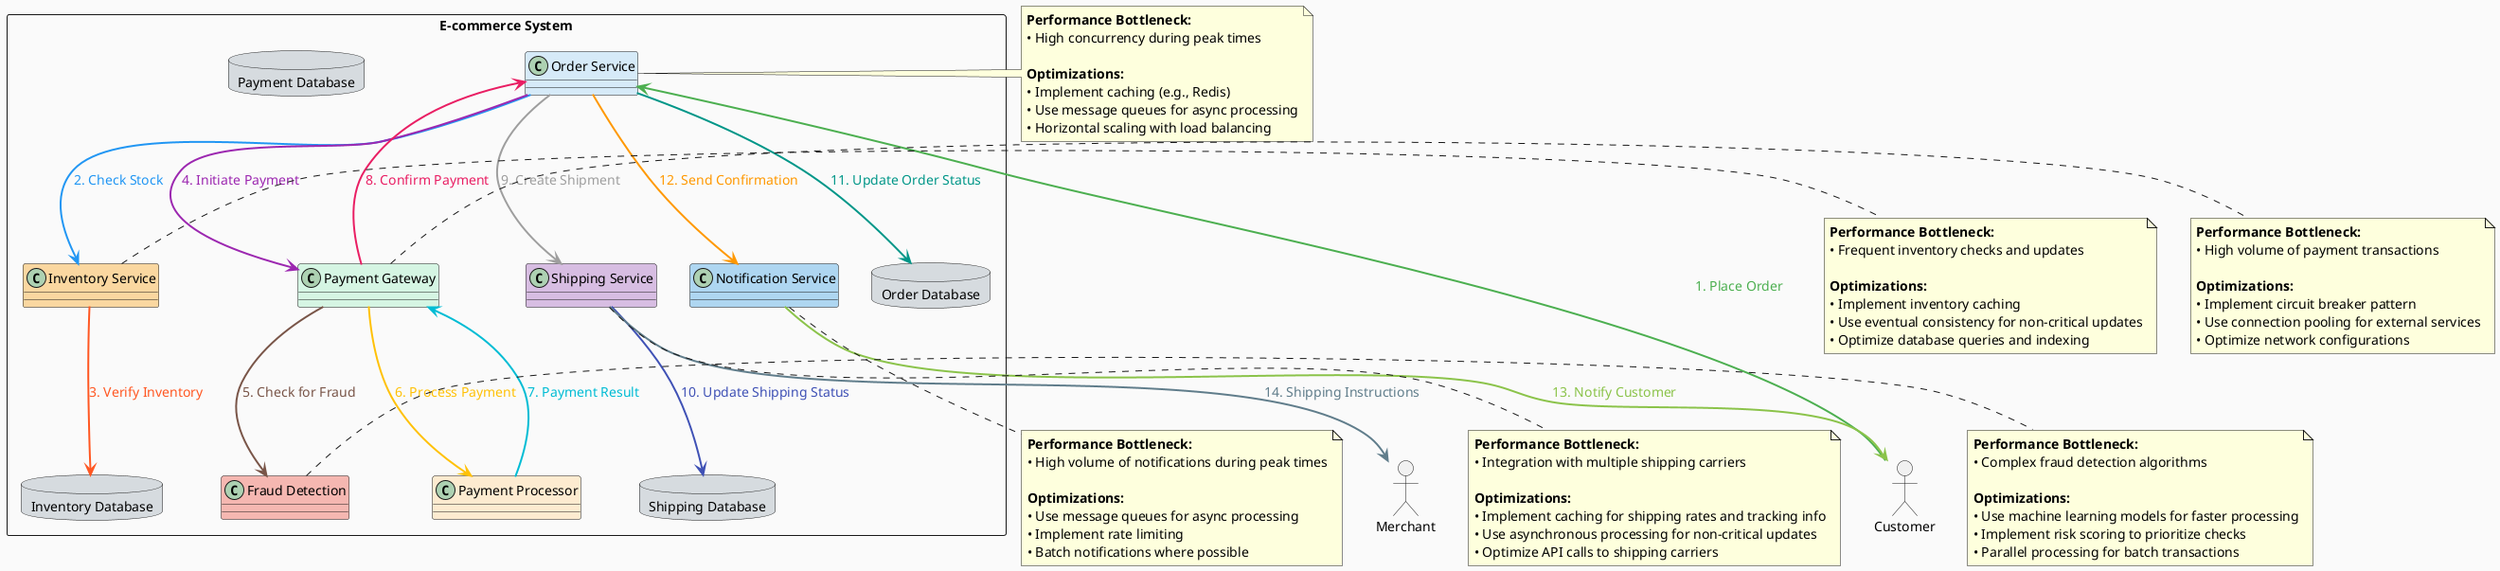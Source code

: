 @startuml Order Payment and Shipping System Architecture

!define RECTANGLE class
!define STORAGE database

skinparam backgroundColor #FAFAFA
skinparam defaultFontName Arial
skinparam defaultFontSize 14
allowmixing


rectangle "E-commerce System" {
    RECTANGLE "Order Service" as orderService #D6EAF8
    RECTANGLE "Payment Gateway" as paymentGateway #D5F5E3
    RECTANGLE "Payment Processor" as paymentProcessor #FDEBD0
    RECTANGLE "Fraud Detection" as fraudDetection #F5B7B1
    RECTANGLE "Shipping Service" as shippingService #D7BDE2
    RECTANGLE "Inventory Service" as inventoryService #FAD7A0
    RECTANGLE "Notification Service" as notificationService #AED6F1
    
    STORAGE "Order Database" as orderDB #D6DBDF
    STORAGE "Payment Database" as paymentDB #D6DBDF
    STORAGE "Shipping Database" as shippingDB #D6DBDF
    STORAGE "Inventory Database" as inventoryDB #D6DBDF
}

actor "Customer" as customer
actor "Merchant" as merchant

customer -[#4CAF50,thickness=2]-> orderService : <color:#4CAF50>1. Place Order</color>
orderService -[#2196F3,thickness=2]-> inventoryService : <color:#2196F3>2. Check Stock</color>
inventoryService -[#FF5722,thickness=2]-> inventoryDB : <color:#FF5722>3. Verify Inventory</color>
orderService -[#9C27B0,thickness=2]-> paymentGateway : <color:#9C27B0>4. Initiate Payment</color>
paymentGateway -[#795548,thickness=2]-> fraudDetection : <color:#795548>5. Check for Fraud</color>
paymentGateway -[#FFC107,thickness=2]-> paymentProcessor : <color:#FFC107>6. Process Payment</color>
paymentProcessor -[#00BCD4,thickness=2]-> paymentGateway : <color:#00BCD4>7. Payment Result</color>
paymentGateway -[#E91E63,thickness=2]-> orderService : <color:#E91E63>8. Confirm Payment</color>
orderService -[#9E9E9E,thickness=2]-> shippingService : <color:#9E9E9E>9. Create Shipment</color>
shippingService -[#3F51B5,thickness=2]-> shippingDB : <color:#3F51B5>10. Update Shipping Status</color>
orderService -[#009688,thickness=2]-> orderDB : <color:#009688>11. Update Order Status</color>
orderService -[#FF9800,thickness=2]-> notificationService : <color:#FF9800>12. Send Confirmation</color>
notificationService -[#8BC34A,thickness=2]-> customer : <color:#8BC34A>13. Notify Customer</color>
shippingService -[#607D8B,thickness=2]-> merchant : <color:#607D8B>14. Shipping Instructions</color>

note right of orderService
<b>Performance Bottleneck:</b>
• High concurrency during peak times

<b>Optimizations:</b>
• Implement caching (e.g., Redis)
• Use message queues for async processing
• Horizontal scaling with load balancing
end note

note right of inventoryService
<b>Performance Bottleneck:</b>
• Frequent inventory checks and updates

<b>Optimizations:</b>
• Implement inventory caching
• Use eventual consistency for non-critical updates
• Optimize database queries and indexing
end note

note right of paymentGateway
<b>Performance Bottleneck:</b>
• High volume of payment transactions

<b>Optimizations:</b>
• Implement circuit breaker pattern
• Use connection pooling for external services
• Optimize network configurations
end note

note right of fraudDetection
<b>Performance Bottleneck:</b>
• Complex fraud detection algorithms

<b>Optimizations:</b>
• Use machine learning models for faster processing
• Implement risk scoring to prioritize checks
• Parallel processing for batch transactions
end note

note bottom of shippingService
<b>Performance Bottleneck:</b>
• Integration with multiple shipping carriers

<b>Optimizations:</b>
• Implement caching for shipping rates and tracking info
• Use asynchronous processing for non-critical updates
• Optimize API calls to shipping carriers
end note

note bottom of notificationService
<b>Performance Bottleneck:</b>
• High volume of notifications during peak times

<b>Optimizations:</b>
• Use message queues for async processing
• Implement rate limiting
• Batch notifications where possible
end note

@enduml
